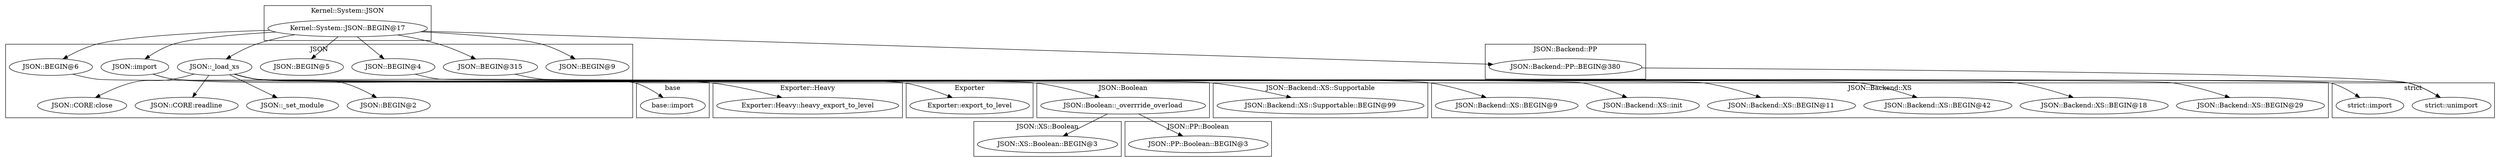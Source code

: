 digraph {
graph [overlap=false]
subgraph cluster_Kernel_System_JSON {
	label="Kernel::System::JSON";
	"Kernel::System::JSON::BEGIN@17";
}
subgraph cluster_JSON_Boolean {
	label="JSON::Boolean";
	"JSON::Boolean::_overrride_overload";
}
subgraph cluster_base {
	label="base";
	"base::import";
}
subgraph cluster_strict {
	label="strict";
	"strict::import";
	"strict::unimport";
}
subgraph cluster_JSON_XS_Boolean {
	label="JSON::XS::Boolean";
	"JSON::XS::Boolean::BEGIN@3";
}
subgraph cluster_JSON_Backend_XS_Supportable {
	label="JSON::Backend::XS::Supportable";
	"JSON::Backend::XS::Supportable::BEGIN@99";
}
subgraph cluster_Exporter_Heavy {
	label="Exporter::Heavy";
	"Exporter::Heavy::heavy_export_to_level";
}
subgraph cluster_Exporter {
	label="Exporter";
	"Exporter::export_to_level";
}
subgraph cluster_JSON_PP_Boolean {
	label="JSON::PP::Boolean";
	"JSON::PP::Boolean::BEGIN@3";
}
subgraph cluster_JSON_Backend_PP {
	label="JSON::Backend::PP";
	"JSON::Backend::PP::BEGIN@380";
}
subgraph cluster_JSON_Backend_XS {
	label="JSON::Backend::XS";
	"JSON::Backend::XS::BEGIN@29";
	"JSON::Backend::XS::BEGIN@18";
	"JSON::Backend::XS::BEGIN@42";
	"JSON::Backend::XS::BEGIN@11";
	"JSON::Backend::XS::init";
	"JSON::Backend::XS::BEGIN@9";
}
subgraph cluster_JSON {
	label="JSON";
	"JSON::CORE:close";
	"JSON::BEGIN@9";
	"JSON::BEGIN@6";
	"JSON::CORE:readline";
	"JSON::BEGIN@4";
	"JSON::BEGIN@5";
	"JSON::import";
	"JSON::_set_module";
	"JSON::_load_xs";
	"JSON::BEGIN@315";
	"JSON::BEGIN@2";
}
"JSON::_load_xs" -> "JSON::Backend::XS::BEGIN@42";
"JSON::import" -> "Exporter::export_to_level";
"Kernel::System::JSON::BEGIN@17" -> "JSON::BEGIN@6";
"JSON::_load_xs" -> "JSON::CORE:readline";
"JSON::_load_xs" -> "JSON::_set_module";
"JSON::_load_xs" -> "JSON::BEGIN@2";
"JSON::_load_xs" -> "JSON::CORE:close";
"JSON::Backend::PP::BEGIN@380" -> "strict::unimport";
"JSON::BEGIN@315" -> "strict::unimport";
"Kernel::System::JSON::BEGIN@17" -> "JSON::BEGIN@4";
"JSON::_load_xs" -> "JSON::Backend::XS::BEGIN@9";
"JSON::BEGIN@6" -> "base::import";
"JSON::_load_xs" -> "JSON::Backend::XS::Supportable::BEGIN@99";
"JSON::_load_xs" -> "JSON::Backend::XS::BEGIN@18";
"Kernel::System::JSON::BEGIN@17" -> "JSON::BEGIN@5";
"JSON::_load_xs" -> "JSON::Boolean::_overrride_overload";
"JSON::import" -> "Exporter::Heavy::heavy_export_to_level";
"Kernel::System::JSON::BEGIN@17" -> "JSON::Backend::PP::BEGIN@380";
"Kernel::System::JSON::BEGIN@17" -> "JSON::import";
"JSON::_load_xs" -> "JSON::Backend::XS::BEGIN@11";
"Kernel::System::JSON::BEGIN@17" -> "JSON::_load_xs";
"Kernel::System::JSON::BEGIN@17" -> "JSON::BEGIN@315";
"JSON::_load_xs" -> "JSON::Backend::XS::BEGIN@29";
"JSON::Boolean::_overrride_overload" -> "JSON::XS::Boolean::BEGIN@3";
"JSON::Boolean::_overrride_overload" -> "JSON::PP::Boolean::BEGIN@3";
"Kernel::System::JSON::BEGIN@17" -> "JSON::BEGIN@9";
"JSON::_load_xs" -> "JSON::Backend::XS::init";
"JSON::BEGIN@4" -> "strict::import";
}
